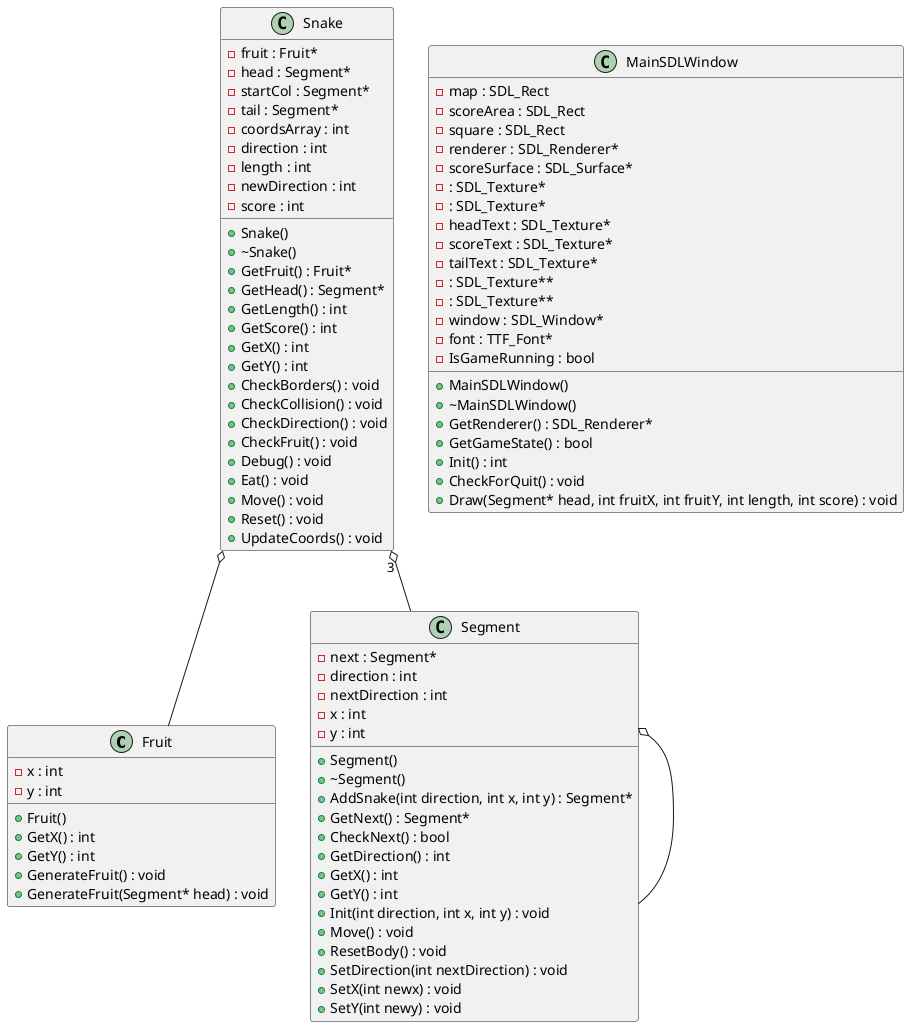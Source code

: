@startuml





/' Objects '/

class Fruit {
	+Fruit()
	+GetX() : int
	+GetY() : int
	-x : int
	-y : int
	+GenerateFruit() : void
	+GenerateFruit(Segment* head) : void
}


class MainSDLWindow {
	+MainSDLWindow()
	+~MainSDLWindow()
	-map : SDL_Rect
	-scoreArea : SDL_Rect
	-square : SDL_Rect
	+GetRenderer() : SDL_Renderer*
	-renderer : SDL_Renderer*
	-scoreSurface : SDL_Surface*
	- : SDL_Texture*
	- : SDL_Texture*
	-headText : SDL_Texture*
	-scoreText : SDL_Texture*
	-tailText : SDL_Texture*
	- : SDL_Texture**
	- : SDL_Texture**
	-window : SDL_Window*
	-font : TTF_Font*
	+GetGameState() : bool
	-IsGameRunning : bool
	+Init() : int
	+CheckForQuit() : void
	+Draw(Segment* head, int fruitX, int fruitY, int length, int score) : void
}


class Segment {
	+Segment()
	+~Segment()
	+AddSnake(int direction, int x, int y) : Segment*
	+GetNext() : Segment*
	-next : Segment*
	+CheckNext() : bool
	+GetDirection() : int
	+GetX() : int
	+GetY() : int
	-direction : int
	-nextDirection : int
	-x : int
	-y : int
	+Init(int direction, int x, int y) : void
	+Move() : void
	+ResetBody() : void
	+SetDirection(int nextDirection) : void
	+SetX(int newx) : void
	+SetY(int newy) : void
}


class Snake {
	+Snake()
	+~Snake()
	+GetFruit() : Fruit*
	-fruit : Fruit*
	+GetHead() : Segment*
	-head : Segment*
	-startCol : Segment*
	-tail : Segment*
	+GetLength() : int
	+GetScore() : int
	+GetX() : int
	+GetY() : int
	-coordsArray : int
	-direction : int
	-length : int
	-newDirection : int
	-score : int
	+CheckBorders() : void
	+CheckCollision() : void
	+CheckDirection() : void
	+CheckFruit() : void
	+Debug() : void
	+Eat() : void
	+Move() : void
	+Reset() : void
	+UpdateCoords() : void
}





/' Inheritance relationships '/




/' Aggregation relationships '/

.Segment o-- .Segment


.Snake o-- .Fruit


.Snake "3" o-- .Segment






/' Nested objects '/



@enduml

